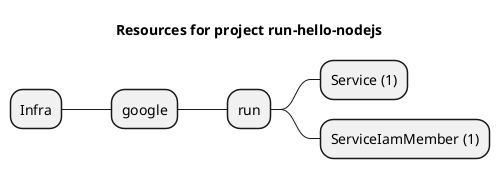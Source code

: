 @startmindmap
title Resources for project run-hello-nodejs
skinparam monochrome true
+ Infra
++ google
+++ run
++++ Service (1)
++++ ServiceIamMember (1)
@endmindmap